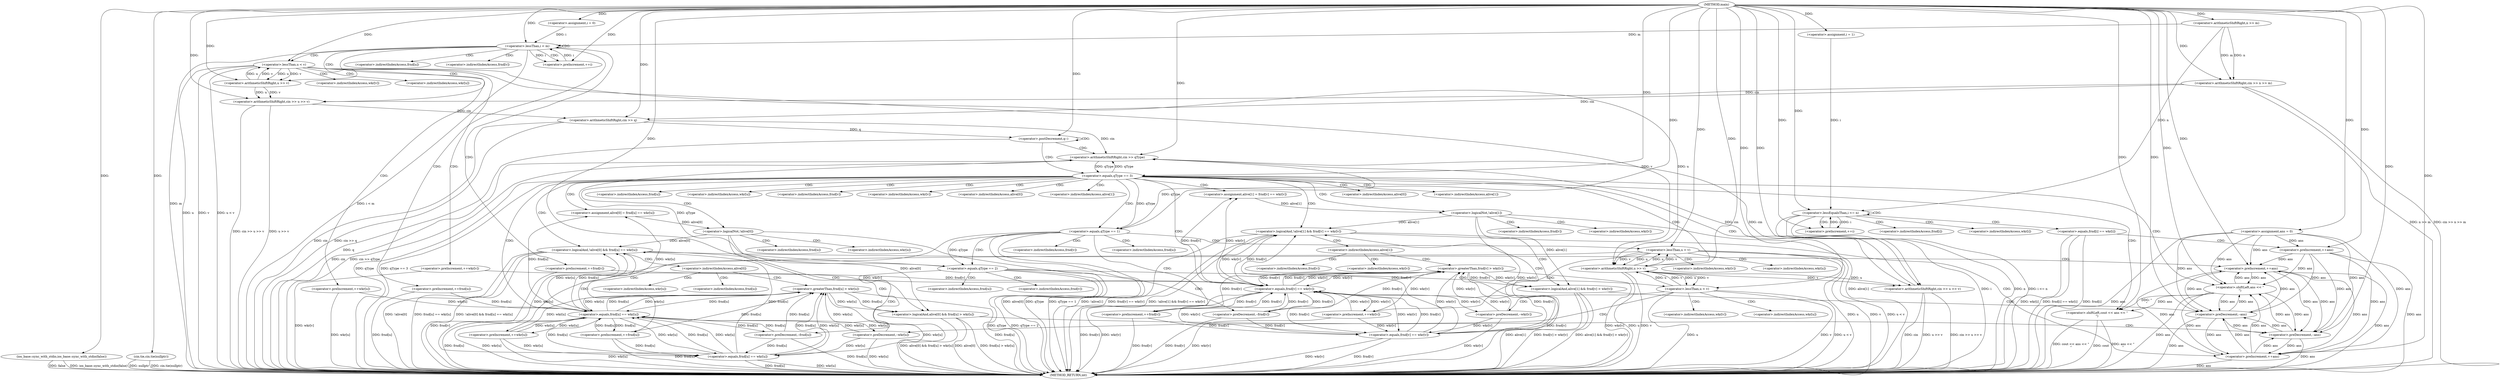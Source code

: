 digraph "main" {  
"1000161" [label = "(METHOD,main)" ]
"1000410" [label = "(METHOD_RETURN,int)" ]
"1000163" [label = "(ios_base::sync_with_stdio,ios_base::sync_with_stdio(false))" ]
"1000165" [label = "(cin.tie,cin.tie(nullptr))" ]
"1000169" [label = "(<operator>.arithmeticShiftRight,cin >> n >> m)" ]
"1000217" [label = "(<operator>.arithmeticShiftRight,cin >> q)" ]
"1000221" [label = "(<operator>.assignment,ans = 0)" ]
"1000178" [label = "(<operator>.assignment,i = 0)" ]
"1000181" [label = "(<operator>.lessThan,i < m)" ]
"1000184" [label = "(<operator>.preIncrement,++i)" ]
"1000226" [label = "(<operator>.assignment,i = 1)" ]
"1000229" [label = "(<operator>.lessEqualsThan,i <= n)" ]
"1000232" [label = "(<operator>.preIncrement,++i)" ]
"1000246" [label = "(<operator>.postDecrement,q--)" ]
"1000171" [label = "(<operator>.arithmeticShiftRight,n >> m)" ]
"1000189" [label = "(<operator>.arithmeticShiftRight,cin >> u >> v)" ]
"1000250" [label = "(<operator>.arithmeticShiftRight,cin >> qType)" ]
"1000195" [label = "(<operator>.preIncrement,++frnd[u])" ]
"1000199" [label = "(<operator>.preIncrement,++frnd[v])" ]
"1000204" [label = "(<operator>.lessThan,u < v)" ]
"1000207" [label = "(<operator>.preIncrement,++wkr[v])" ]
"1000236" [label = "(<operator>.equals,frnd[i] == wkr[i])" ]
"1000243" [label = "(<operator>.preIncrement,++ans)" ]
"1000254" [label = "(<operator>.equals,qType == 3)" ]
"1000191" [label = "(<operator>.arithmeticShiftRight,u >> v)" ]
"1000212" [label = "(<operator>.preIncrement,++wkr[u])" ]
"1000258" [label = "(<operator>.shiftLeft,cout << ans << \"\n\")" ]
"1000267" [label = "(<operator>.arithmeticShiftRight,cin >> u >> v)" ]
"1000273" [label = "(<operator>.assignment,alive[0] = frnd[u] == wkr[u])" ]
"1000284" [label = "(<operator>.assignment,alive[1] = frnd[v] == wkr[v])" ]
"1000260" [label = "(<operator>.shiftLeft,ans << \"\n\")" ]
"1000296" [label = "(<operator>.equals,qType == 1)" ]
"1000351" [label = "(<operator>.logicalAnd,!alive[0] && frnd[u] == wkr[u])" ]
"1000363" [label = "(<operator>.preIncrement,++ans)" ]
"1000381" [label = "(<operator>.logicalAnd,!alive[1] && frnd[v] == wkr[v])" ]
"1000393" [label = "(<operator>.preIncrement,++ans)" ]
"1000269" [label = "(<operator>.arithmeticShiftRight,u >> v)" ]
"1000277" [label = "(<operator>.equals,frnd[u] == wkr[u])" ]
"1000288" [label = "(<operator>.equals,frnd[v] == wkr[v])" ]
"1000301" [label = "(<operator>.preIncrement,++frnd[u])" ]
"1000305" [label = "(<operator>.preIncrement,++frnd[v])" ]
"1000310" [label = "(<operator>.lessThan,u < v)" ]
"1000313" [label = "(<operator>.preIncrement,++wkr[v])" ]
"1000324" [label = "(<operator>.equals,qType == 2)" ]
"1000352" [label = "(<operator>.logicalNot,!alive[0])" ]
"1000356" [label = "(<operator>.equals,frnd[u] == wkr[u])" ]
"1000367" [label = "(<operator>.logicalAnd,alive[0] && frnd[u] > wkr[u])" ]
"1000378" [label = "(<operator>.preDecrement,--ans)" ]
"1000382" [label = "(<operator>.logicalNot,!alive[1])" ]
"1000386" [label = "(<operator>.equals,frnd[v] == wkr[v])" ]
"1000397" [label = "(<operator>.logicalAnd,alive[1] && frnd[v] > wkr[v])" ]
"1000408" [label = "(<operator>.preDecrement,--ans)" ]
"1000318" [label = "(<operator>.preIncrement,++wkr[u])" ]
"1000329" [label = "(<operator>.preDecrement,--frnd[u])" ]
"1000333" [label = "(<operator>.preDecrement,--frnd[v])" ]
"1000338" [label = "(<operator>.lessThan,u < v)" ]
"1000341" [label = "(<operator>.preDecrement,--wkr[v])" ]
"1000371" [label = "(<operator>.greaterThan,frnd[u] > wkr[u])" ]
"1000401" [label = "(<operator>.greaterThan,frnd[v] > wkr[v])" ]
"1000346" [label = "(<operator>.preDecrement,--wkr[u])" ]
"1000196" [label = "(<operator>.indirectIndexAccess,frnd[u])" ]
"1000200" [label = "(<operator>.indirectIndexAccess,frnd[v])" ]
"1000208" [label = "(<operator>.indirectIndexAccess,wkr[v])" ]
"1000237" [label = "(<operator>.indirectIndexAccess,frnd[i])" ]
"1000240" [label = "(<operator>.indirectIndexAccess,wkr[i])" ]
"1000213" [label = "(<operator>.indirectIndexAccess,wkr[u])" ]
"1000274" [label = "(<operator>.indirectIndexAccess,alive[0])" ]
"1000285" [label = "(<operator>.indirectIndexAccess,alive[1])" ]
"1000278" [label = "(<operator>.indirectIndexAccess,frnd[u])" ]
"1000281" [label = "(<operator>.indirectIndexAccess,wkr[u])" ]
"1000289" [label = "(<operator>.indirectIndexAccess,frnd[v])" ]
"1000292" [label = "(<operator>.indirectIndexAccess,wkr[v])" ]
"1000353" [label = "(<operator>.indirectIndexAccess,alive[0])" ]
"1000357" [label = "(<operator>.indirectIndexAccess,frnd[u])" ]
"1000360" [label = "(<operator>.indirectIndexAccess,wkr[u])" ]
"1000383" [label = "(<operator>.indirectIndexAccess,alive[1])" ]
"1000387" [label = "(<operator>.indirectIndexAccess,frnd[v])" ]
"1000390" [label = "(<operator>.indirectIndexAccess,wkr[v])" ]
"1000302" [label = "(<operator>.indirectIndexAccess,frnd[u])" ]
"1000306" [label = "(<operator>.indirectIndexAccess,frnd[v])" ]
"1000314" [label = "(<operator>.indirectIndexAccess,wkr[v])" ]
"1000368" [label = "(<operator>.indirectIndexAccess,alive[0])" ]
"1000398" [label = "(<operator>.indirectIndexAccess,alive[1])" ]
"1000319" [label = "(<operator>.indirectIndexAccess,wkr[u])" ]
"1000372" [label = "(<operator>.indirectIndexAccess,frnd[u])" ]
"1000375" [label = "(<operator>.indirectIndexAccess,wkr[u])" ]
"1000402" [label = "(<operator>.indirectIndexAccess,frnd[v])" ]
"1000405" [label = "(<operator>.indirectIndexAccess,wkr[v])" ]
"1000330" [label = "(<operator>.indirectIndexAccess,frnd[u])" ]
"1000334" [label = "(<operator>.indirectIndexAccess,frnd[v])" ]
"1000342" [label = "(<operator>.indirectIndexAccess,wkr[v])" ]
"1000347" [label = "(<operator>.indirectIndexAccess,wkr[u])" ]
  "1000163" -> "1000410"  [ label = "DDG: ios_base::sync_with_stdio(false)"] 
  "1000165" -> "1000410"  [ label = "DDG: cin.tie(nullptr)"] 
  "1000169" -> "1000410"  [ label = "DDG: n >> m"] 
  "1000169" -> "1000410"  [ label = "DDG: cin >> n >> m"] 
  "1000181" -> "1000410"  [ label = "DDG: m"] 
  "1000181" -> "1000410"  [ label = "DDG: i < m"] 
  "1000217" -> "1000410"  [ label = "DDG: cin"] 
  "1000217" -> "1000410"  [ label = "DDG: cin >> q"] 
  "1000221" -> "1000410"  [ label = "DDG: ans"] 
  "1000229" -> "1000410"  [ label = "DDG: i"] 
  "1000229" -> "1000410"  [ label = "DDG: n"] 
  "1000229" -> "1000410"  [ label = "DDG: i <= n"] 
  "1000246" -> "1000410"  [ label = "DDG: q"] 
  "1000250" -> "1000410"  [ label = "DDG: cin"] 
  "1000250" -> "1000410"  [ label = "DDG: cin >> qType"] 
  "1000254" -> "1000410"  [ label = "DDG: qType"] 
  "1000254" -> "1000410"  [ label = "DDG: qType == 3"] 
  "1000267" -> "1000410"  [ label = "DDG: cin"] 
  "1000269" -> "1000410"  [ label = "DDG: u"] 
  "1000269" -> "1000410"  [ label = "DDG: v"] 
  "1000267" -> "1000410"  [ label = "DDG: u >> v"] 
  "1000267" -> "1000410"  [ label = "DDG: cin >> u >> v"] 
  "1000277" -> "1000410"  [ label = "DDG: frnd[u]"] 
  "1000277" -> "1000410"  [ label = "DDG: wkr[u]"] 
  "1000288" -> "1000410"  [ label = "DDG: frnd[v]"] 
  "1000288" -> "1000410"  [ label = "DDG: wkr[v]"] 
  "1000296" -> "1000410"  [ label = "DDG: qType"] 
  "1000296" -> "1000410"  [ label = "DDG: qType == 1"] 
  "1000324" -> "1000410"  [ label = "DDG: qType"] 
  "1000324" -> "1000410"  [ label = "DDG: qType == 2"] 
  "1000329" -> "1000410"  [ label = "DDG: frnd[u]"] 
  "1000333" -> "1000410"  [ label = "DDG: frnd[v]"] 
  "1000338" -> "1000410"  [ label = "DDG: u"] 
  "1000338" -> "1000410"  [ label = "DDG: v"] 
  "1000338" -> "1000410"  [ label = "DDG: u < v"] 
  "1000346" -> "1000410"  [ label = "DDG: wkr[u]"] 
  "1000341" -> "1000410"  [ label = "DDG: wkr[v]"] 
  "1000301" -> "1000410"  [ label = "DDG: frnd[u]"] 
  "1000305" -> "1000410"  [ label = "DDG: frnd[v]"] 
  "1000310" -> "1000410"  [ label = "DDG: u"] 
  "1000310" -> "1000410"  [ label = "DDG: v"] 
  "1000310" -> "1000410"  [ label = "DDG: u < v"] 
  "1000318" -> "1000410"  [ label = "DDG: wkr[u]"] 
  "1000313" -> "1000410"  [ label = "DDG: wkr[v]"] 
  "1000352" -> "1000410"  [ label = "DDG: alive[0]"] 
  "1000351" -> "1000410"  [ label = "DDG: !alive[0]"] 
  "1000356" -> "1000410"  [ label = "DDG: frnd[u]"] 
  "1000356" -> "1000410"  [ label = "DDG: wkr[u]"] 
  "1000351" -> "1000410"  [ label = "DDG: frnd[u] == wkr[u]"] 
  "1000351" -> "1000410"  [ label = "DDG: !alive[0] && frnd[u] == wkr[u]"] 
  "1000367" -> "1000410"  [ label = "DDG: alive[0]"] 
  "1000371" -> "1000410"  [ label = "DDG: frnd[u]"] 
  "1000371" -> "1000410"  [ label = "DDG: wkr[u]"] 
  "1000367" -> "1000410"  [ label = "DDG: frnd[u] > wkr[u]"] 
  "1000367" -> "1000410"  [ label = "DDG: alive[0] && frnd[u] > wkr[u]"] 
  "1000378" -> "1000410"  [ label = "DDG: ans"] 
  "1000363" -> "1000410"  [ label = "DDG: ans"] 
  "1000382" -> "1000410"  [ label = "DDG: alive[1]"] 
  "1000381" -> "1000410"  [ label = "DDG: !alive[1]"] 
  "1000386" -> "1000410"  [ label = "DDG: frnd[v]"] 
  "1000386" -> "1000410"  [ label = "DDG: wkr[v]"] 
  "1000381" -> "1000410"  [ label = "DDG: frnd[v] == wkr[v]"] 
  "1000381" -> "1000410"  [ label = "DDG: !alive[1] && frnd[v] == wkr[v]"] 
  "1000397" -> "1000410"  [ label = "DDG: alive[1]"] 
  "1000401" -> "1000410"  [ label = "DDG: frnd[v]"] 
  "1000401" -> "1000410"  [ label = "DDG: wkr[v]"] 
  "1000397" -> "1000410"  [ label = "DDG: frnd[v] > wkr[v]"] 
  "1000397" -> "1000410"  [ label = "DDG: alive[1] && frnd[v] > wkr[v]"] 
  "1000408" -> "1000410"  [ label = "DDG: ans"] 
  "1000393" -> "1000410"  [ label = "DDG: ans"] 
  "1000260" -> "1000410"  [ label = "DDG: ans"] 
  "1000258" -> "1000410"  [ label = "DDG: ans << \"\n\""] 
  "1000258" -> "1000410"  [ label = "DDG: cout << ans << \"\n\""] 
  "1000236" -> "1000410"  [ label = "DDG: frnd[i]"] 
  "1000236" -> "1000410"  [ label = "DDG: wkr[i]"] 
  "1000236" -> "1000410"  [ label = "DDG: frnd[i] == wkr[i]"] 
  "1000243" -> "1000410"  [ label = "DDG: ans"] 
  "1000189" -> "1000410"  [ label = "DDG: u >> v"] 
  "1000189" -> "1000410"  [ label = "DDG: cin >> u >> v"] 
  "1000195" -> "1000410"  [ label = "DDG: frnd[u]"] 
  "1000199" -> "1000410"  [ label = "DDG: frnd[v]"] 
  "1000204" -> "1000410"  [ label = "DDG: u"] 
  "1000204" -> "1000410"  [ label = "DDG: v"] 
  "1000204" -> "1000410"  [ label = "DDG: u < v"] 
  "1000212" -> "1000410"  [ label = "DDG: wkr[u]"] 
  "1000207" -> "1000410"  [ label = "DDG: wkr[v]"] 
  "1000258" -> "1000410"  [ label = "DDG: cout"] 
  "1000163" -> "1000410"  [ label = "DDG: false"] 
  "1000165" -> "1000410"  [ label = "DDG: nullptr"] 
  "1000161" -> "1000221"  [ label = "DDG: "] 
  "1000161" -> "1000163"  [ label = "DDG: "] 
  "1000161" -> "1000165"  [ label = "DDG: "] 
  "1000161" -> "1000169"  [ label = "DDG: "] 
  "1000171" -> "1000169"  [ label = "DDG: n"] 
  "1000171" -> "1000169"  [ label = "DDG: m"] 
  "1000161" -> "1000178"  [ label = "DDG: "] 
  "1000169" -> "1000217"  [ label = "DDG: cin"] 
  "1000189" -> "1000217"  [ label = "DDG: cin"] 
  "1000161" -> "1000217"  [ label = "DDG: "] 
  "1000161" -> "1000226"  [ label = "DDG: "] 
  "1000161" -> "1000171"  [ label = "DDG: "] 
  "1000178" -> "1000181"  [ label = "DDG: i"] 
  "1000184" -> "1000181"  [ label = "DDG: i"] 
  "1000161" -> "1000181"  [ label = "DDG: "] 
  "1000171" -> "1000181"  [ label = "DDG: m"] 
  "1000181" -> "1000184"  [ label = "DDG: i"] 
  "1000161" -> "1000184"  [ label = "DDG: "] 
  "1000226" -> "1000229"  [ label = "DDG: i"] 
  "1000232" -> "1000229"  [ label = "DDG: i"] 
  "1000161" -> "1000229"  [ label = "DDG: "] 
  "1000171" -> "1000229"  [ label = "DDG: n"] 
  "1000229" -> "1000232"  [ label = "DDG: i"] 
  "1000161" -> "1000232"  [ label = "DDG: "] 
  "1000217" -> "1000246"  [ label = "DDG: q"] 
  "1000161" -> "1000246"  [ label = "DDG: "] 
  "1000169" -> "1000189"  [ label = "DDG: cin"] 
  "1000161" -> "1000189"  [ label = "DDG: "] 
  "1000191" -> "1000189"  [ label = "DDG: v"] 
  "1000191" -> "1000189"  [ label = "DDG: u"] 
  "1000217" -> "1000250"  [ label = "DDG: cin"] 
  "1000267" -> "1000250"  [ label = "DDG: cin"] 
  "1000161" -> "1000250"  [ label = "DDG: "] 
  "1000254" -> "1000250"  [ label = "DDG: qType"] 
  "1000296" -> "1000250"  [ label = "DDG: qType"] 
  "1000324" -> "1000250"  [ label = "DDG: qType"] 
  "1000204" -> "1000191"  [ label = "DDG: u"] 
  "1000161" -> "1000191"  [ label = "DDG: "] 
  "1000204" -> "1000191"  [ label = "DDG: v"] 
  "1000191" -> "1000204"  [ label = "DDG: u"] 
  "1000161" -> "1000204"  [ label = "DDG: "] 
  "1000191" -> "1000204"  [ label = "DDG: v"] 
  "1000221" -> "1000243"  [ label = "DDG: ans"] 
  "1000161" -> "1000243"  [ label = "DDG: "] 
  "1000250" -> "1000254"  [ label = "DDG: qType"] 
  "1000161" -> "1000254"  [ label = "DDG: "] 
  "1000161" -> "1000258"  [ label = "DDG: "] 
  "1000260" -> "1000258"  [ label = "DDG: ans"] 
  "1000260" -> "1000258"  [ label = "DDG: \"\n\""] 
  "1000277" -> "1000273"  [ label = "DDG: frnd[u]"] 
  "1000277" -> "1000273"  [ label = "DDG: wkr[u]"] 
  "1000288" -> "1000284"  [ label = "DDG: frnd[v]"] 
  "1000288" -> "1000284"  [ label = "DDG: wkr[v]"] 
  "1000221" -> "1000260"  [ label = "DDG: ans"] 
  "1000378" -> "1000260"  [ label = "DDG: ans"] 
  "1000363" -> "1000260"  [ label = "DDG: ans"] 
  "1000408" -> "1000260"  [ label = "DDG: ans"] 
  "1000393" -> "1000260"  [ label = "DDG: ans"] 
  "1000243" -> "1000260"  [ label = "DDG: ans"] 
  "1000161" -> "1000260"  [ label = "DDG: "] 
  "1000250" -> "1000267"  [ label = "DDG: cin"] 
  "1000161" -> "1000267"  [ label = "DDG: "] 
  "1000269" -> "1000267"  [ label = "DDG: v"] 
  "1000269" -> "1000267"  [ label = "DDG: u"] 
  "1000338" -> "1000269"  [ label = "DDG: u"] 
  "1000310" -> "1000269"  [ label = "DDG: u"] 
  "1000204" -> "1000269"  [ label = "DDG: u"] 
  "1000161" -> "1000269"  [ label = "DDG: "] 
  "1000338" -> "1000269"  [ label = "DDG: v"] 
  "1000310" -> "1000269"  [ label = "DDG: v"] 
  "1000204" -> "1000269"  [ label = "DDG: v"] 
  "1000329" -> "1000277"  [ label = "DDG: frnd[u]"] 
  "1000301" -> "1000277"  [ label = "DDG: frnd[u]"] 
  "1000356" -> "1000277"  [ label = "DDG: frnd[u]"] 
  "1000371" -> "1000277"  [ label = "DDG: frnd[u]"] 
  "1000195" -> "1000277"  [ label = "DDG: frnd[u]"] 
  "1000346" -> "1000277"  [ label = "DDG: wkr[u]"] 
  "1000318" -> "1000277"  [ label = "DDG: wkr[u]"] 
  "1000356" -> "1000277"  [ label = "DDG: wkr[u]"] 
  "1000371" -> "1000277"  [ label = "DDG: wkr[u]"] 
  "1000212" -> "1000277"  [ label = "DDG: wkr[u]"] 
  "1000333" -> "1000288"  [ label = "DDG: frnd[v]"] 
  "1000305" -> "1000288"  [ label = "DDG: frnd[v]"] 
  "1000386" -> "1000288"  [ label = "DDG: frnd[v]"] 
  "1000401" -> "1000288"  [ label = "DDG: frnd[v]"] 
  "1000199" -> "1000288"  [ label = "DDG: frnd[v]"] 
  "1000341" -> "1000288"  [ label = "DDG: wkr[v]"] 
  "1000313" -> "1000288"  [ label = "DDG: wkr[v]"] 
  "1000386" -> "1000288"  [ label = "DDG: wkr[v]"] 
  "1000401" -> "1000288"  [ label = "DDG: wkr[v]"] 
  "1000207" -> "1000288"  [ label = "DDG: wkr[v]"] 
  "1000254" -> "1000296"  [ label = "DDG: qType"] 
  "1000161" -> "1000296"  [ label = "DDG: "] 
  "1000352" -> "1000351"  [ label = "DDG: alive[0]"] 
  "1000356" -> "1000351"  [ label = "DDG: wkr[u]"] 
  "1000356" -> "1000351"  [ label = "DDG: frnd[u]"] 
  "1000277" -> "1000351"  [ label = "DDG: frnd[u]"] 
  "1000277" -> "1000351"  [ label = "DDG: wkr[u]"] 
  "1000221" -> "1000363"  [ label = "DDG: ans"] 
  "1000378" -> "1000363"  [ label = "DDG: ans"] 
  "1000408" -> "1000363"  [ label = "DDG: ans"] 
  "1000393" -> "1000363"  [ label = "DDG: ans"] 
  "1000260" -> "1000363"  [ label = "DDG: ans"] 
  "1000243" -> "1000363"  [ label = "DDG: ans"] 
  "1000161" -> "1000363"  [ label = "DDG: "] 
  "1000382" -> "1000381"  [ label = "DDG: alive[1]"] 
  "1000386" -> "1000381"  [ label = "DDG: wkr[v]"] 
  "1000386" -> "1000381"  [ label = "DDG: frnd[v]"] 
  "1000288" -> "1000381"  [ label = "DDG: frnd[v]"] 
  "1000288" -> "1000381"  [ label = "DDG: wkr[v]"] 
  "1000221" -> "1000393"  [ label = "DDG: ans"] 
  "1000378" -> "1000393"  [ label = "DDG: ans"] 
  "1000363" -> "1000393"  [ label = "DDG: ans"] 
  "1000408" -> "1000393"  [ label = "DDG: ans"] 
  "1000260" -> "1000393"  [ label = "DDG: ans"] 
  "1000243" -> "1000393"  [ label = "DDG: ans"] 
  "1000161" -> "1000393"  [ label = "DDG: "] 
  "1000273" -> "1000352"  [ label = "DDG: alive[0]"] 
  "1000277" -> "1000356"  [ label = "DDG: frnd[u]"] 
  "1000329" -> "1000356"  [ label = "DDG: frnd[u]"] 
  "1000301" -> "1000356"  [ label = "DDG: frnd[u]"] 
  "1000277" -> "1000356"  [ label = "DDG: wkr[u]"] 
  "1000346" -> "1000356"  [ label = "DDG: wkr[u]"] 
  "1000318" -> "1000356"  [ label = "DDG: wkr[u]"] 
  "1000284" -> "1000382"  [ label = "DDG: alive[1]"] 
  "1000288" -> "1000386"  [ label = "DDG: frnd[v]"] 
  "1000333" -> "1000386"  [ label = "DDG: frnd[v]"] 
  "1000305" -> "1000386"  [ label = "DDG: frnd[v]"] 
  "1000288" -> "1000386"  [ label = "DDG: wkr[v]"] 
  "1000341" -> "1000386"  [ label = "DDG: wkr[v]"] 
  "1000313" -> "1000386"  [ label = "DDG: wkr[v]"] 
  "1000277" -> "1000301"  [ label = "DDG: frnd[u]"] 
  "1000288" -> "1000305"  [ label = "DDG: frnd[v]"] 
  "1000269" -> "1000310"  [ label = "DDG: u"] 
  "1000161" -> "1000310"  [ label = "DDG: "] 
  "1000269" -> "1000310"  [ label = "DDG: v"] 
  "1000288" -> "1000313"  [ label = "DDG: wkr[v]"] 
  "1000296" -> "1000324"  [ label = "DDG: qType"] 
  "1000161" -> "1000324"  [ label = "DDG: "] 
  "1000352" -> "1000367"  [ label = "DDG: alive[0]"] 
  "1000371" -> "1000367"  [ label = "DDG: frnd[u]"] 
  "1000371" -> "1000367"  [ label = "DDG: wkr[u]"] 
  "1000221" -> "1000378"  [ label = "DDG: ans"] 
  "1000363" -> "1000378"  [ label = "DDG: ans"] 
  "1000408" -> "1000378"  [ label = "DDG: ans"] 
  "1000393" -> "1000378"  [ label = "DDG: ans"] 
  "1000260" -> "1000378"  [ label = "DDG: ans"] 
  "1000243" -> "1000378"  [ label = "DDG: ans"] 
  "1000161" -> "1000378"  [ label = "DDG: "] 
  "1000382" -> "1000397"  [ label = "DDG: alive[1]"] 
  "1000401" -> "1000397"  [ label = "DDG: wkr[v]"] 
  "1000401" -> "1000397"  [ label = "DDG: frnd[v]"] 
  "1000221" -> "1000408"  [ label = "DDG: ans"] 
  "1000378" -> "1000408"  [ label = "DDG: ans"] 
  "1000363" -> "1000408"  [ label = "DDG: ans"] 
  "1000393" -> "1000408"  [ label = "DDG: ans"] 
  "1000260" -> "1000408"  [ label = "DDG: ans"] 
  "1000243" -> "1000408"  [ label = "DDG: ans"] 
  "1000161" -> "1000408"  [ label = "DDG: "] 
  "1000277" -> "1000318"  [ label = "DDG: wkr[u]"] 
  "1000277" -> "1000371"  [ label = "DDG: frnd[u]"] 
  "1000329" -> "1000371"  [ label = "DDG: frnd[u]"] 
  "1000301" -> "1000371"  [ label = "DDG: frnd[u]"] 
  "1000356" -> "1000371"  [ label = "DDG: frnd[u]"] 
  "1000277" -> "1000371"  [ label = "DDG: wkr[u]"] 
  "1000346" -> "1000371"  [ label = "DDG: wkr[u]"] 
  "1000318" -> "1000371"  [ label = "DDG: wkr[u]"] 
  "1000356" -> "1000371"  [ label = "DDG: wkr[u]"] 
  "1000288" -> "1000401"  [ label = "DDG: frnd[v]"] 
  "1000333" -> "1000401"  [ label = "DDG: frnd[v]"] 
  "1000305" -> "1000401"  [ label = "DDG: frnd[v]"] 
  "1000386" -> "1000401"  [ label = "DDG: frnd[v]"] 
  "1000288" -> "1000401"  [ label = "DDG: wkr[v]"] 
  "1000341" -> "1000401"  [ label = "DDG: wkr[v]"] 
  "1000313" -> "1000401"  [ label = "DDG: wkr[v]"] 
  "1000386" -> "1000401"  [ label = "DDG: wkr[v]"] 
  "1000277" -> "1000329"  [ label = "DDG: frnd[u]"] 
  "1000288" -> "1000333"  [ label = "DDG: frnd[v]"] 
  "1000269" -> "1000338"  [ label = "DDG: u"] 
  "1000161" -> "1000338"  [ label = "DDG: "] 
  "1000269" -> "1000338"  [ label = "DDG: v"] 
  "1000288" -> "1000341"  [ label = "DDG: wkr[v]"] 
  "1000277" -> "1000346"  [ label = "DDG: wkr[u]"] 
  "1000181" -> "1000200"  [ label = "CDG: "] 
  "1000181" -> "1000191"  [ label = "CDG: "] 
  "1000181" -> "1000199"  [ label = "CDG: "] 
  "1000181" -> "1000204"  [ label = "CDG: "] 
  "1000181" -> "1000195"  [ label = "CDG: "] 
  "1000181" -> "1000189"  [ label = "CDG: "] 
  "1000181" -> "1000196"  [ label = "CDG: "] 
  "1000181" -> "1000184"  [ label = "CDG: "] 
  "1000181" -> "1000181"  [ label = "CDG: "] 
  "1000229" -> "1000236"  [ label = "CDG: "] 
  "1000229" -> "1000240"  [ label = "CDG: "] 
  "1000229" -> "1000232"  [ label = "CDG: "] 
  "1000229" -> "1000229"  [ label = "CDG: "] 
  "1000229" -> "1000237"  [ label = "CDG: "] 
  "1000246" -> "1000254"  [ label = "CDG: "] 
  "1000246" -> "1000250"  [ label = "CDG: "] 
  "1000246" -> "1000246"  [ label = "CDG: "] 
  "1000204" -> "1000208"  [ label = "CDG: "] 
  "1000204" -> "1000213"  [ label = "CDG: "] 
  "1000204" -> "1000212"  [ label = "CDG: "] 
  "1000204" -> "1000207"  [ label = "CDG: "] 
  "1000236" -> "1000243"  [ label = "CDG: "] 
  "1000254" -> "1000258"  [ label = "CDG: "] 
  "1000254" -> "1000285"  [ label = "CDG: "] 
  "1000254" -> "1000260"  [ label = "CDG: "] 
  "1000254" -> "1000274"  [ label = "CDG: "] 
  "1000254" -> "1000277"  [ label = "CDG: "] 
  "1000254" -> "1000353"  [ label = "CDG: "] 
  "1000254" -> "1000281"  [ label = "CDG: "] 
  "1000254" -> "1000383"  [ label = "CDG: "] 
  "1000254" -> "1000382"  [ label = "CDG: "] 
  "1000254" -> "1000269"  [ label = "CDG: "] 
  "1000254" -> "1000284"  [ label = "CDG: "] 
  "1000254" -> "1000289"  [ label = "CDG: "] 
  "1000254" -> "1000273"  [ label = "CDG: "] 
  "1000254" -> "1000288"  [ label = "CDG: "] 
  "1000254" -> "1000352"  [ label = "CDG: "] 
  "1000254" -> "1000292"  [ label = "CDG: "] 
  "1000254" -> "1000351"  [ label = "CDG: "] 
  "1000254" -> "1000296"  [ label = "CDG: "] 
  "1000254" -> "1000267"  [ label = "CDG: "] 
  "1000254" -> "1000278"  [ label = "CDG: "] 
  "1000254" -> "1000381"  [ label = "CDG: "] 
  "1000296" -> "1000305"  [ label = "CDG: "] 
  "1000296" -> "1000310"  [ label = "CDG: "] 
  "1000296" -> "1000302"  [ label = "CDG: "] 
  "1000296" -> "1000324"  [ label = "CDG: "] 
  "1000296" -> "1000306"  [ label = "CDG: "] 
  "1000296" -> "1000301"  [ label = "CDG: "] 
  "1000351" -> "1000368"  [ label = "CDG: "] 
  "1000351" -> "1000363"  [ label = "CDG: "] 
  "1000351" -> "1000367"  [ label = "CDG: "] 
  "1000381" -> "1000398"  [ label = "CDG: "] 
  "1000381" -> "1000397"  [ label = "CDG: "] 
  "1000381" -> "1000393"  [ label = "CDG: "] 
  "1000352" -> "1000357"  [ label = "CDG: "] 
  "1000352" -> "1000360"  [ label = "CDG: "] 
  "1000352" -> "1000356"  [ label = "CDG: "] 
  "1000382" -> "1000387"  [ label = "CDG: "] 
  "1000382" -> "1000386"  [ label = "CDG: "] 
  "1000382" -> "1000390"  [ label = "CDG: "] 
  "1000310" -> "1000313"  [ label = "CDG: "] 
  "1000310" -> "1000318"  [ label = "CDG: "] 
  "1000310" -> "1000314"  [ label = "CDG: "] 
  "1000310" -> "1000319"  [ label = "CDG: "] 
  "1000324" -> "1000338"  [ label = "CDG: "] 
  "1000324" -> "1000330"  [ label = "CDG: "] 
  "1000324" -> "1000329"  [ label = "CDG: "] 
  "1000324" -> "1000334"  [ label = "CDG: "] 
  "1000324" -> "1000333"  [ label = "CDG: "] 
  "1000367" -> "1000378"  [ label = "CDG: "] 
  "1000397" -> "1000408"  [ label = "CDG: "] 
  "1000368" -> "1000371"  [ label = "CDG: "] 
  "1000368" -> "1000375"  [ label = "CDG: "] 
  "1000368" -> "1000372"  [ label = "CDG: "] 
  "1000398" -> "1000405"  [ label = "CDG: "] 
  "1000398" -> "1000402"  [ label = "CDG: "] 
  "1000398" -> "1000401"  [ label = "CDG: "] 
  "1000338" -> "1000341"  [ label = "CDG: "] 
  "1000338" -> "1000342"  [ label = "CDG: "] 
  "1000338" -> "1000346"  [ label = "CDG: "] 
  "1000338" -> "1000347"  [ label = "CDG: "] 
}
